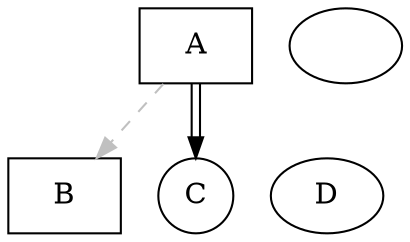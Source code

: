 digraph test2147483647 {

  A [shape=diʵamond]
 󠁌 B [shape=box]
  A -> C [color="black:invis:black"]

  A -> D [penwidth=9223372036854775808, arrowhead=none]
  C [shape=circle]
  A -> B [style=dashed, color=grey]

}
